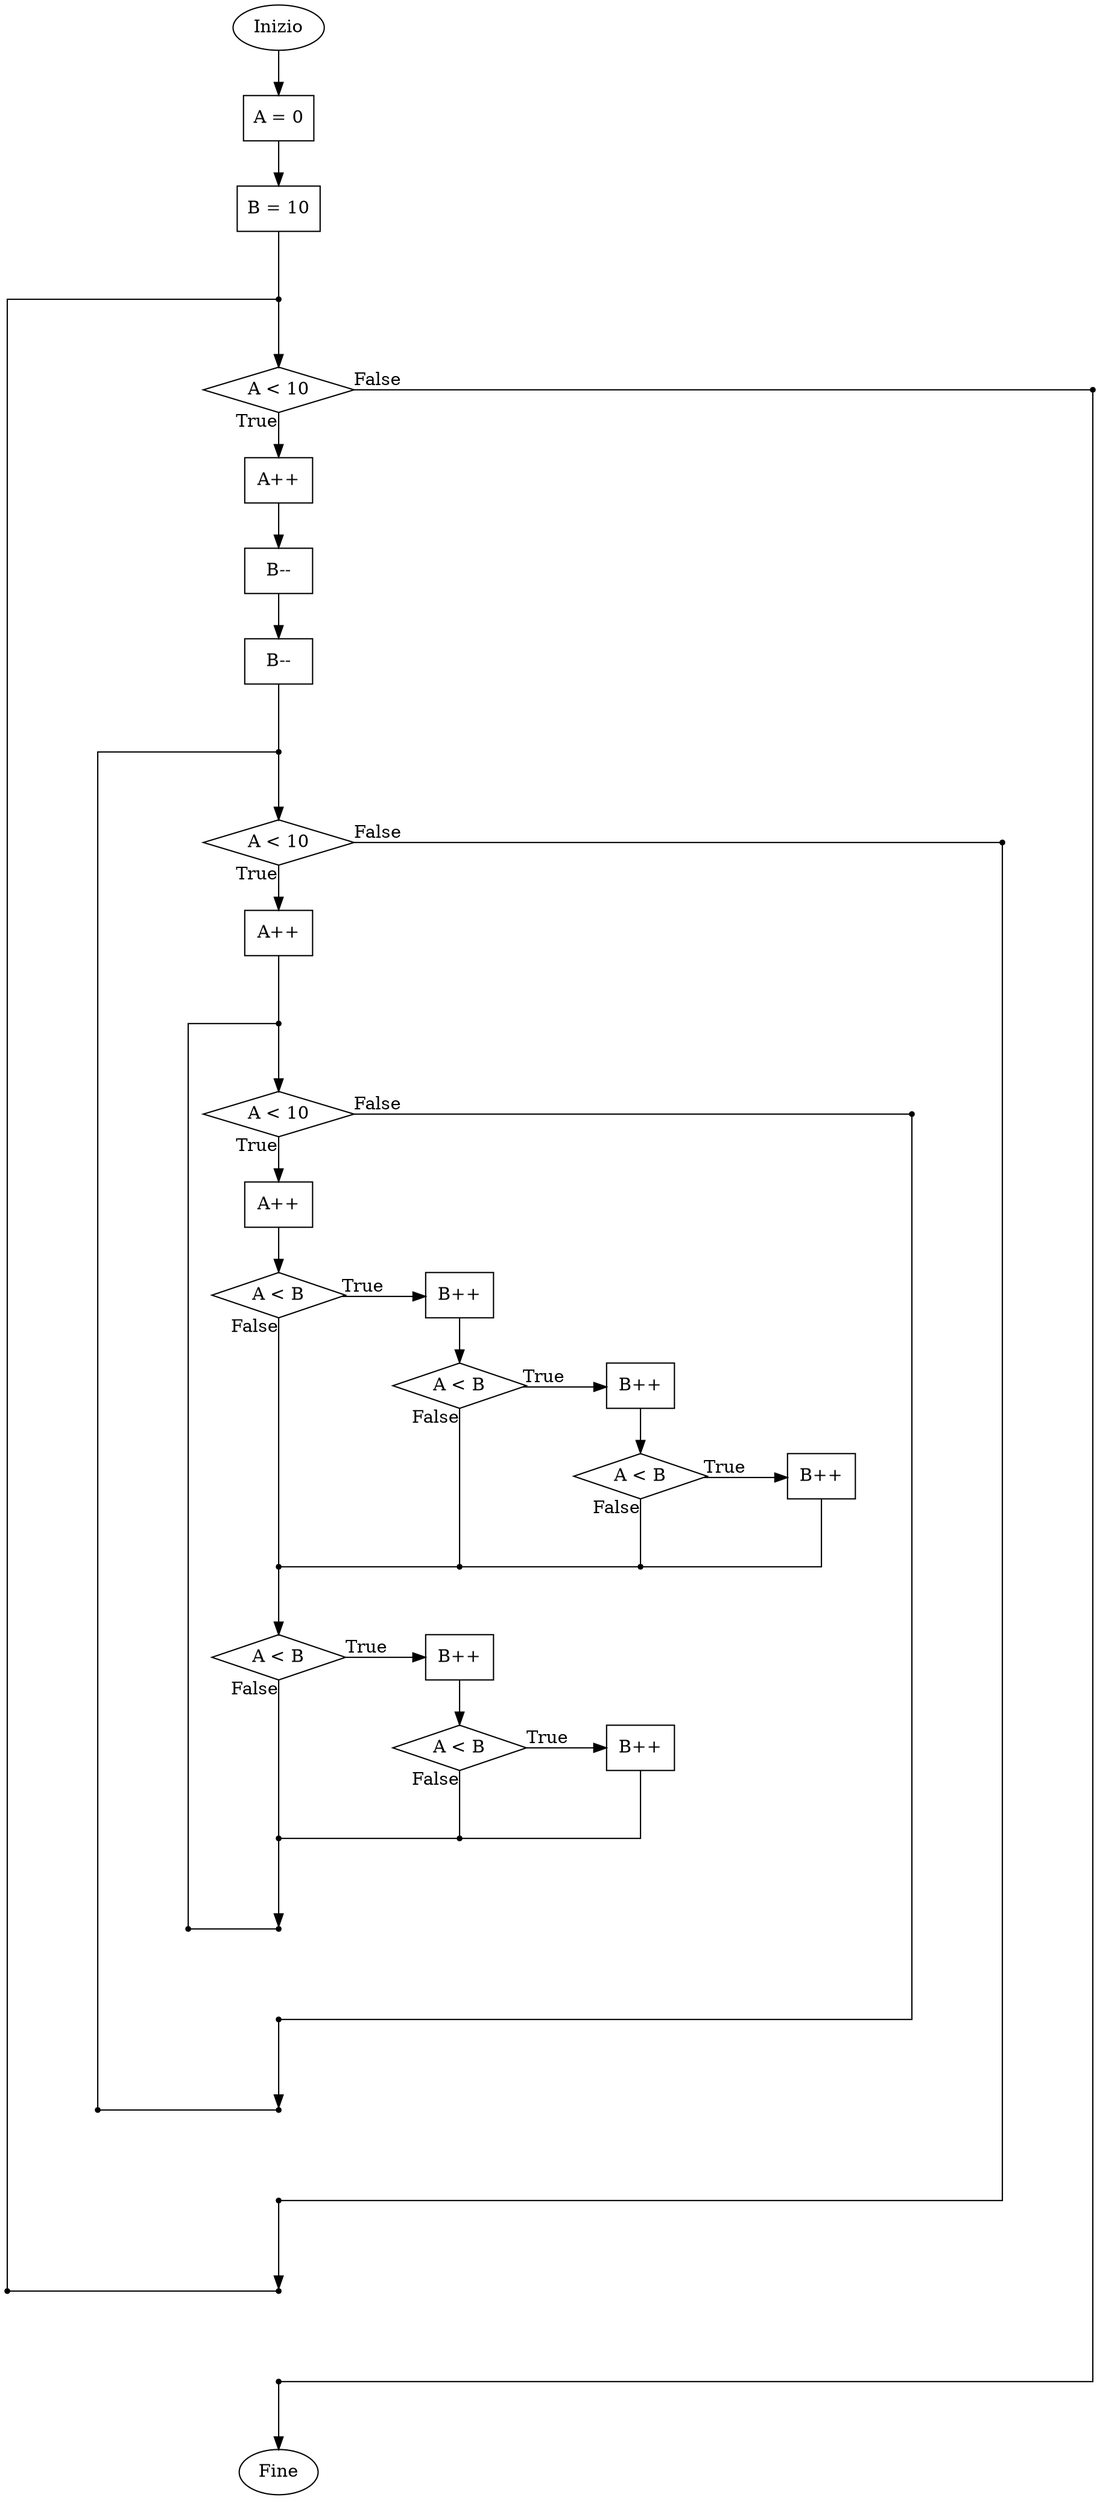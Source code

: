 /* Generated by GvGen v.1.0 (https://www.github.com/stricaud/gvgen) */

digraph G {
compound=true;nodesep=1;ranksep=0.5;splines=ortho;layout=neato;overlap=scalexy;
   node1 [shape="ellipse",label="Inizio",pos="0,0!"];
   node2 [shape="ellipse",label="Fine",pos="0,-27!"];
   node3 [shape="box",label="A = 0",pos="0,-1!"];
   node4 [shape="box",label="B = 10",pos="0,-2!"];
   node5 [shape="point",label="",pos="0,-3!"];
   node6 [shape="diamond",label="A < 10",pos="0,-4!"];
   node7 [shape="box",label="A++",pos="0,-5!"];
   node8 [shape="box",label="B--",pos="0,-6!"];
   node9 [shape="box",label="B--",pos="0,-7!"];
   node10 [shape="point",label="",pos="0,-8!"];
   node11 [shape="diamond",label="A < 10",pos="0,-9!"];
   node12 [shape="box",label="A++",pos="0,-10!"];
   node13 [shape="point",label="",pos="0,-11!"];
   node14 [shape="diamond",label="A < 10",pos="0,-12!"];
   node15 [shape="box",label="A++",pos="0,-13!"];
   node16 [shape="diamond",label="A < B",pos="0,-14!"];
   node17 [shape="box",label="B++",pos="2,-14!"];
   node18 [shape="diamond",label="A < B",pos="2,-15!"];
   node19 [shape="box",label="B++",pos="4,-15!"];
   node20 [shape="diamond",label="A < B",pos="4,-16!"];
   node21 [shape="box",label="B++",pos="6,-16!"];
   node22 [shape="point",label="",pos="4,-17!"];
   node23 [shape="point",label="",pos="2,-17!"];
   node24 [shape="point",label="",pos="0,-17!"];
   node25 [shape="diamond",label="A < B",pos="0,-18!"];
   node26 [shape="box",label="B++",pos="2,-18!"];
   node27 [shape="diamond",label="A < B",pos="2,-19!"];
   node28 [shape="box",label="B++",pos="4,-19!"];
   node29 [shape="point",label="",pos="2,-20!"];
   node30 [shape="point",label="",pos="0,-20!"];
   node31 [shape="point",label="",pos="0,-21!"];
   node32 [shape="point",label="",pos="0,-22!"];
   node33 [shape="point",label="",pos="-1,-21!"];
   node34 [shape="point",label="",pos="7,-12!"];
   node35 [shape="point",label="",pos="0,-23!"];
   node36 [shape="point",label="",pos="0,-24!"];
   node37 [shape="point",label="",pos="-2,-23!"];
   node38 [shape="point",label="",pos="8,-9!"];
   node39 [shape="point",label="",pos="0,-25!"];
   node40 [shape="point",label="",pos="0,-26!"];
   node41 [shape="point",label="",pos="-3,-25!"];
   node42 [shape="point",label="",pos="9,-4!"];
node1->node3;
node3->node4;
node4->node5 [arrowhead="none"];
node5->node6;
node6->node7 [taillabel="True"];
node6->node42 [arrowhead="none",taillabel="False"];
node7->node8;
node8->node9;
node9->node10 [arrowhead="none"];
node10->node11;
node11->node12 [taillabel="True"];
node11->node38 [arrowhead="none",taillabel="False"];
node12->node13 [arrowhead="none"];
node13->node14;
node14->node15 [taillabel="True"];
node14->node34 [arrowhead="none",taillabel="False"];
node15->node16;
node16->node17 [taillabel="True"];
node16->node24 [arrowhead="none",taillabel="False"];
node17->node18;
node18->node19 [taillabel="True"];
node18->node23 [arrowhead="none",taillabel="False"];
node19->node20;
node20->node21 [taillabel="True"];
node20->node22 [arrowhead="none",taillabel="False"];
node21->node22 [arrowhead="none"];
node22->node23 [arrowhead="none"];
node23->node24 [arrowhead="none"];
node24->node25;
node25->node26 [taillabel="True"];
node25->node30 [arrowhead="none",taillabel="False"];
node26->node27;
node27->node28 [taillabel="True"];
node27->node29 [arrowhead="none",taillabel="False"];
node28->node29 [arrowhead="none"];
node29->node30 [arrowhead="none"];
node30->node31;
node31->node33 [arrowhead="none",tailport="s"];
node32->node35;
node33->node13 [arrowhead="none"];
node34->node32 [arrowhead="none"];
node35->node37 [arrowhead="none",tailport="s"];
node36->node39;
node37->node10 [arrowhead="none"];
node38->node36 [arrowhead="none"];
node39->node41 [arrowhead="none",tailport="s"];
node40->node2;
node41->node5 [arrowhead="none"];
node42->node40 [arrowhead="none"];
}
